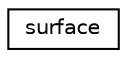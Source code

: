 digraph "Graphical Class Hierarchy"
{
  edge [fontname="Helvetica",fontsize="10",labelfontname="Helvetica",labelfontsize="10"];
  node [fontname="Helvetica",fontsize="10",shape=record];
  rankdir="LR";
  Node0 [label="surface",height=0.2,width=0.4,color="black", fillcolor="white", style="filled",URL="$d5/d88/classsurface.html"];
}
